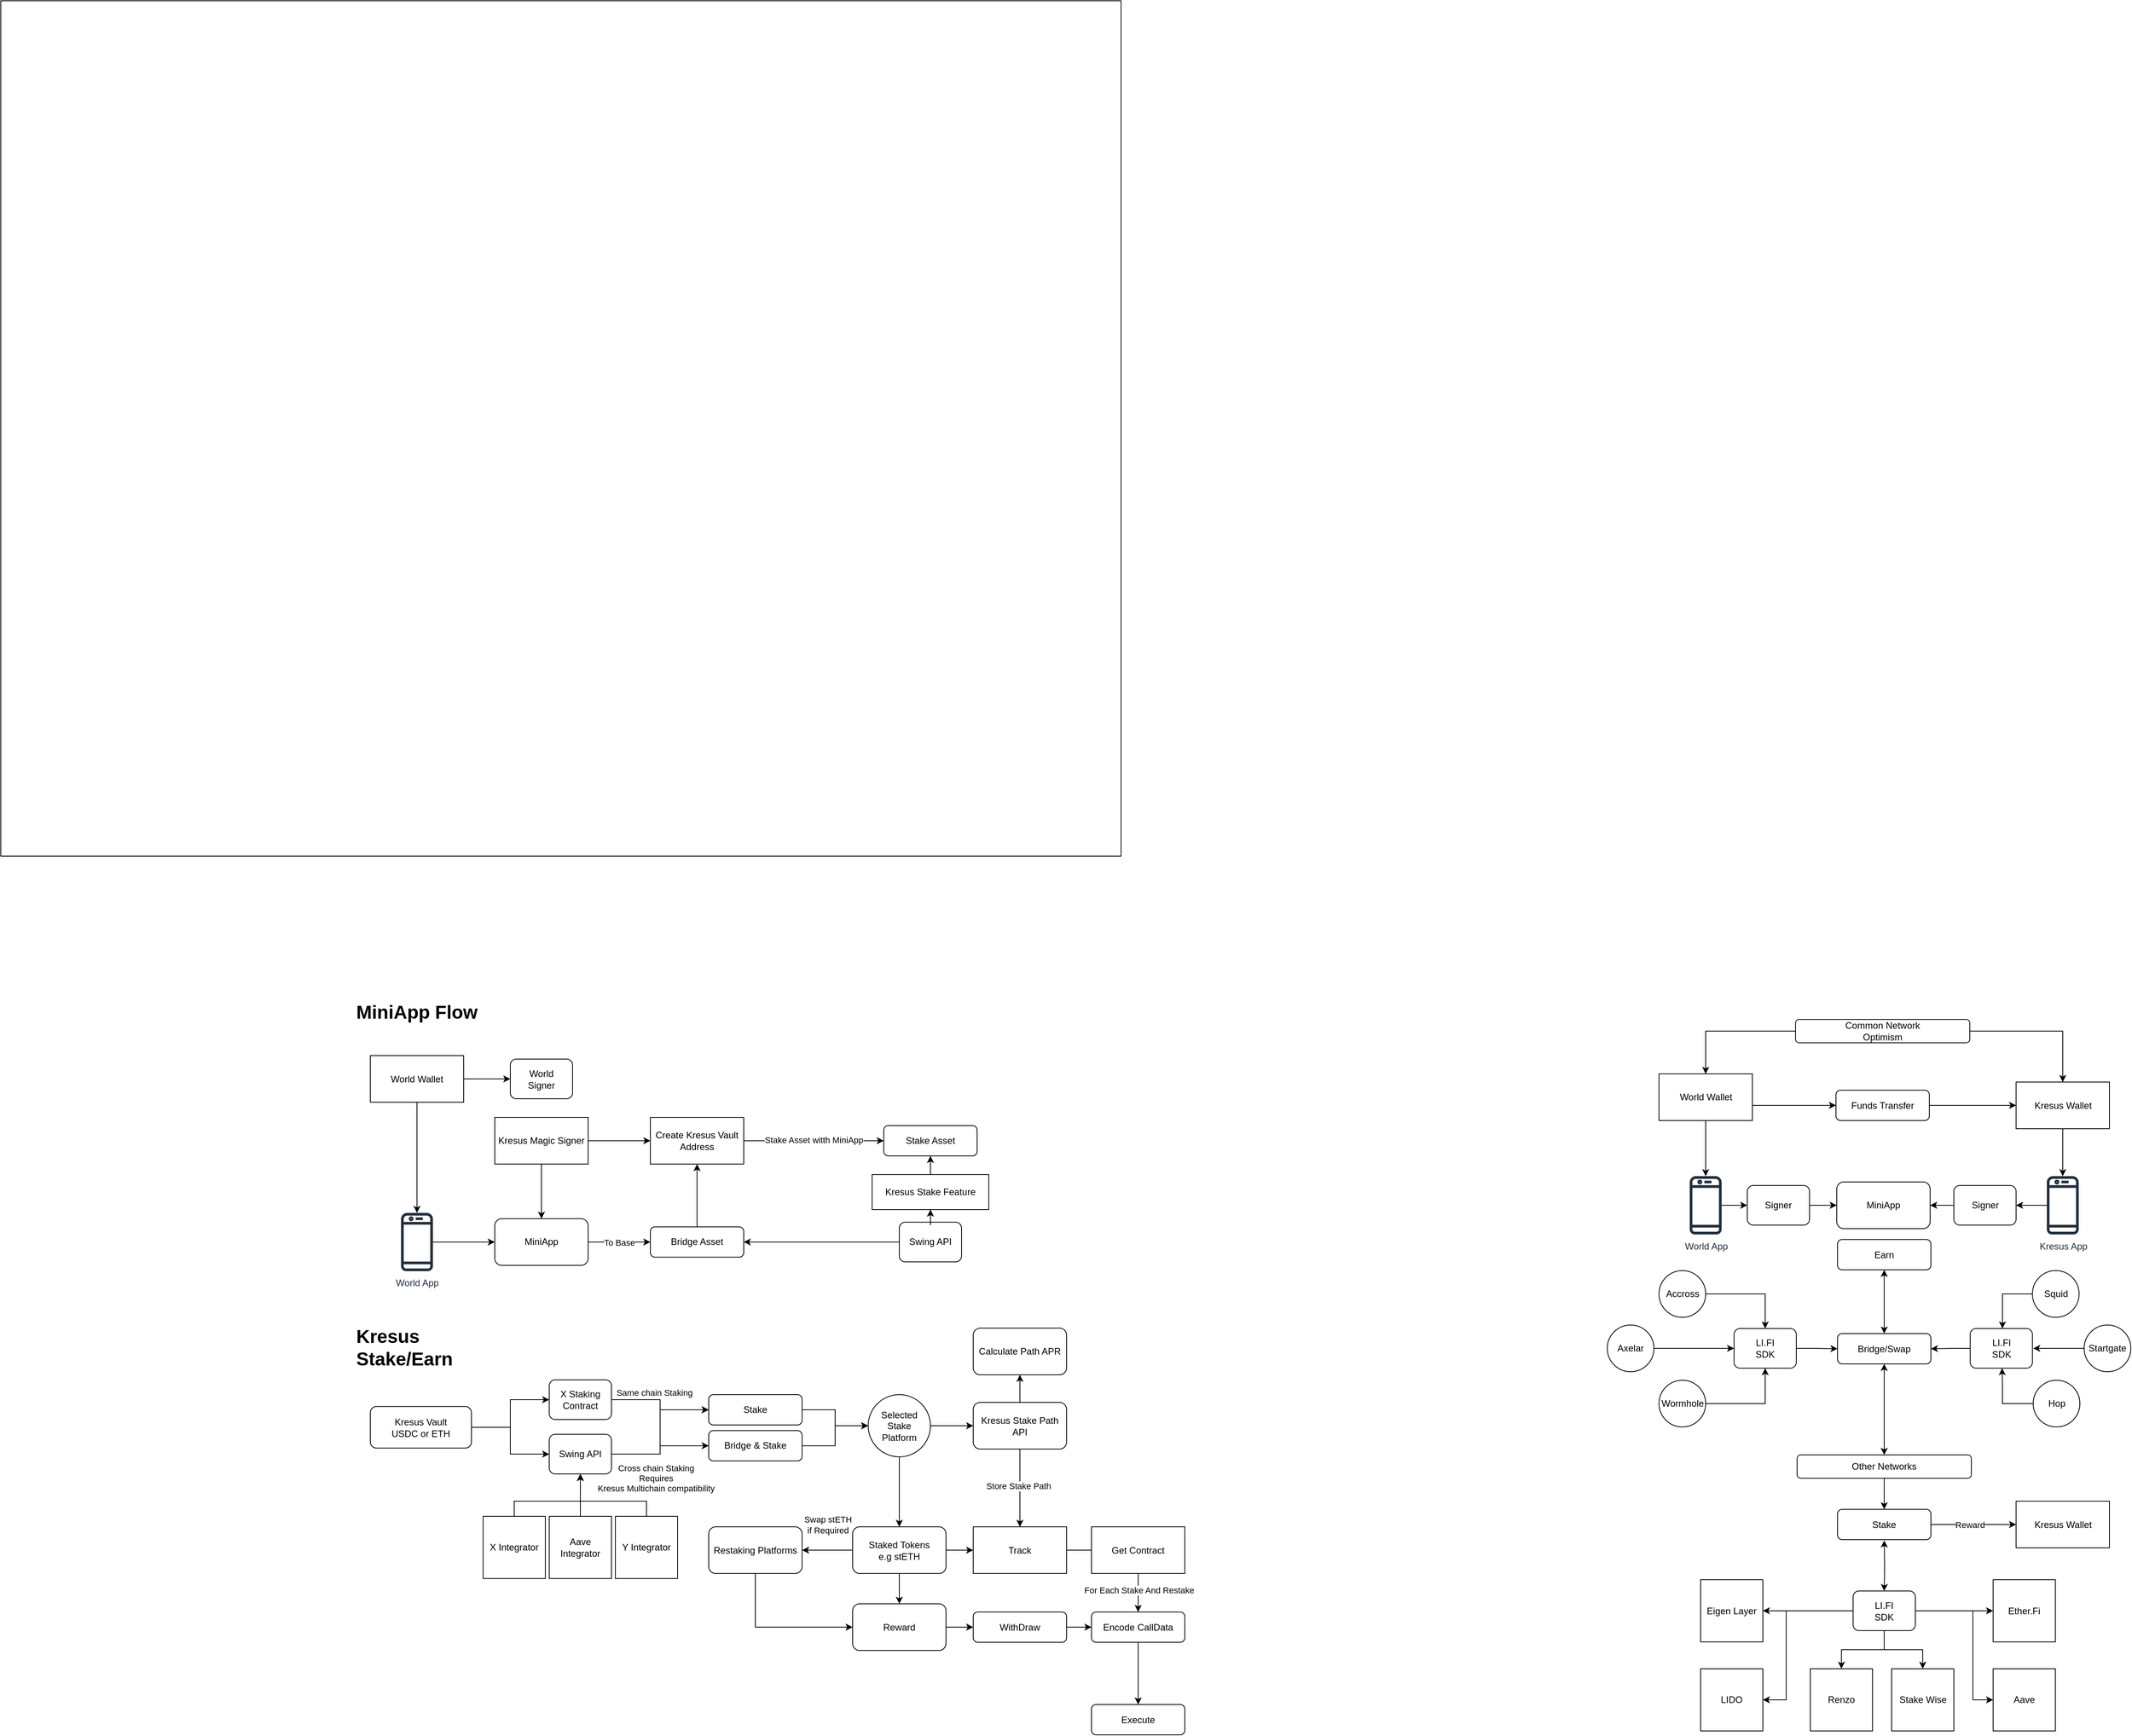 <mxfile version="24.7.13">
  <diagram name="Page-1" id="8HVVYqKfXhcnhw4byhm_">
    <mxGraphModel dx="3798" dy="2832" grid="1" gridSize="10" guides="1" tooltips="1" connect="1" arrows="1" fold="1" page="1" pageScale="1" pageWidth="850" pageHeight="1100" math="0" shadow="0">
      <root>
        <mxCell id="0" />
        <mxCell id="1" parent="0" />
        <mxCell id="dPlBs3OxKMqILGhpUdvq-78" value="" style="rounded=0;whiteSpace=wrap;html=1;" parent="1" vertex="1">
          <mxGeometry x="-1995" y="-1210" width="1440" height="1100" as="geometry" />
        </mxCell>
        <mxCell id="dPlBs3OxKMqILGhpUdvq-26" value="" style="edgeStyle=orthogonalEdgeStyle;rounded=0;orthogonalLoop=1;jettySize=auto;html=1;" parent="1" source="dPlBs3OxKMqILGhpUdvq-1" target="dPlBs3OxKMqILGhpUdvq-20" edge="1">
          <mxGeometry relative="1" as="geometry" />
        </mxCell>
        <mxCell id="dPlBs3OxKMqILGhpUdvq-1" value="World App" style="sketch=0;outlineConnect=0;fontColor=#232F3E;gradientColor=none;fillColor=#232F3D;strokeColor=none;dashed=0;verticalLabelPosition=bottom;verticalAlign=top;align=center;html=1;fontSize=12;fontStyle=0;aspect=fixed;pointerEvents=1;shape=mxgraph.aws4.mobile_client;" parent="1" vertex="1">
          <mxGeometry x="176" y="300" width="41" height="78" as="geometry" />
        </mxCell>
        <mxCell id="dPlBs3OxKMqILGhpUdvq-2" value="MiniApp" style="rounded=1;whiteSpace=wrap;html=1;" parent="1" vertex="1">
          <mxGeometry x="365" y="309" width="120" height="60" as="geometry" />
        </mxCell>
        <mxCell id="dPlBs3OxKMqILGhpUdvq-24" value="" style="edgeStyle=orthogonalEdgeStyle;rounded=0;orthogonalLoop=1;jettySize=auto;html=1;" parent="1" source="dPlBs3OxKMqILGhpUdvq-3" target="dPlBs3OxKMqILGhpUdvq-21" edge="1">
          <mxGeometry relative="1" as="geometry" />
        </mxCell>
        <mxCell id="dPlBs3OxKMqILGhpUdvq-3" value="Kresus App" style="sketch=0;outlineConnect=0;fontColor=#232F3E;gradientColor=none;fillColor=#232F3D;strokeColor=none;dashed=0;verticalLabelPosition=bottom;verticalAlign=top;align=center;html=1;fontSize=12;fontStyle=0;aspect=fixed;pointerEvents=1;shape=mxgraph.aws4.mobile_client;" parent="1" vertex="1">
          <mxGeometry x="635" y="300" width="41" height="78" as="geometry" />
        </mxCell>
        <mxCell id="dPlBs3OxKMqILGhpUdvq-11" style="edgeStyle=orthogonalEdgeStyle;rounded=0;orthogonalLoop=1;jettySize=auto;html=1;entryX=0;entryY=0.5;entryDx=0;entryDy=0;" parent="1" source="dPlBs3OxKMqILGhpUdvq-4" target="dPlBs3OxKMqILGhpUdvq-10" edge="1">
          <mxGeometry relative="1" as="geometry">
            <Array as="points">
              <mxPoint x="245" y="211" />
            </Array>
          </mxGeometry>
        </mxCell>
        <mxCell id="dPlBs3OxKMqILGhpUdvq-16" value="" style="edgeStyle=orthogonalEdgeStyle;rounded=0;orthogonalLoop=1;jettySize=auto;html=1;" parent="1" source="dPlBs3OxKMqILGhpUdvq-4" target="dPlBs3OxKMqILGhpUdvq-1" edge="1">
          <mxGeometry relative="1" as="geometry" />
        </mxCell>
        <mxCell id="dPlBs3OxKMqILGhpUdvq-4" value="World Wallet" style="rounded=0;whiteSpace=wrap;html=1;" parent="1" vertex="1">
          <mxGeometry x="136.5" y="170" width="120" height="60" as="geometry" />
        </mxCell>
        <mxCell id="dPlBs3OxKMqILGhpUdvq-12" style="edgeStyle=orthogonalEdgeStyle;rounded=0;orthogonalLoop=1;jettySize=auto;html=1;entryX=1;entryY=0.5;entryDx=0;entryDy=0;startArrow=classic;startFill=1;endArrow=none;endFill=0;" parent="1" source="dPlBs3OxKMqILGhpUdvq-5" target="dPlBs3OxKMqILGhpUdvq-10" edge="1">
          <mxGeometry relative="1" as="geometry">
            <Array as="points">
              <mxPoint x="605" y="211" />
            </Array>
          </mxGeometry>
        </mxCell>
        <mxCell id="dPlBs3OxKMqILGhpUdvq-17" value="" style="edgeStyle=orthogonalEdgeStyle;rounded=0;orthogonalLoop=1;jettySize=auto;html=1;" parent="1" source="dPlBs3OxKMqILGhpUdvq-5" target="dPlBs3OxKMqILGhpUdvq-3" edge="1">
          <mxGeometry relative="1" as="geometry" />
        </mxCell>
        <mxCell id="dPlBs3OxKMqILGhpUdvq-5" value="Kresus Wallet" style="rounded=0;whiteSpace=wrap;html=1;" parent="1" vertex="1">
          <mxGeometry x="595.5" y="180.5" width="120" height="60" as="geometry" />
        </mxCell>
        <mxCell id="dPlBs3OxKMqILGhpUdvq-22" style="edgeStyle=orthogonalEdgeStyle;rounded=0;orthogonalLoop=1;jettySize=auto;html=1;" parent="1" source="dPlBs3OxKMqILGhpUdvq-6" target="dPlBs3OxKMqILGhpUdvq-4" edge="1">
          <mxGeometry relative="1" as="geometry" />
        </mxCell>
        <mxCell id="dPlBs3OxKMqILGhpUdvq-23" style="edgeStyle=orthogonalEdgeStyle;rounded=0;orthogonalLoop=1;jettySize=auto;html=1;" parent="1" source="dPlBs3OxKMqILGhpUdvq-6" target="dPlBs3OxKMqILGhpUdvq-5" edge="1">
          <mxGeometry relative="1" as="geometry" />
        </mxCell>
        <mxCell id="dPlBs3OxKMqILGhpUdvq-6" value="Common Network&lt;br&gt;Optimism" style="rounded=1;whiteSpace=wrap;html=1;" parent="1" vertex="1">
          <mxGeometry x="312" y="100" width="224" height="30" as="geometry" />
        </mxCell>
        <mxCell id="dPlBs3OxKMqILGhpUdvq-10" value="Funds Transfer" style="rounded=1;whiteSpace=wrap;html=1;" parent="1" vertex="1">
          <mxGeometry x="364" y="191" width="120" height="39" as="geometry" />
        </mxCell>
        <mxCell id="dPlBs3OxKMqILGhpUdvq-15" value="" style="edgeStyle=orthogonalEdgeStyle;rounded=0;orthogonalLoop=1;jettySize=auto;html=1;startArrow=classic;startFill=1;" parent="1" source="dPlBs3OxKMqILGhpUdvq-13" target="dPlBs3OxKMqILGhpUdvq-14" edge="1">
          <mxGeometry relative="1" as="geometry" />
        </mxCell>
        <mxCell id="dPlBs3OxKMqILGhpUdvq-13" value="Earn" style="rounded=1;whiteSpace=wrap;html=1;" parent="1" vertex="1">
          <mxGeometry x="366" y="383" width="120" height="39" as="geometry" />
        </mxCell>
        <mxCell id="dPlBs3OxKMqILGhpUdvq-34" value="" style="edgeStyle=orthogonalEdgeStyle;rounded=0;orthogonalLoop=1;jettySize=auto;html=1;startArrow=classic;startFill=1;" parent="1" source="dPlBs3OxKMqILGhpUdvq-14" target="dPlBs3OxKMqILGhpUdvq-32" edge="1">
          <mxGeometry relative="1" as="geometry" />
        </mxCell>
        <mxCell id="dPlBs3OxKMqILGhpUdvq-14" value="Bridge/Swap" style="rounded=1;whiteSpace=wrap;html=1;" parent="1" vertex="1">
          <mxGeometry x="366" y="504" width="120" height="39" as="geometry" />
        </mxCell>
        <mxCell id="dPlBs3OxKMqILGhpUdvq-27" value="" style="edgeStyle=orthogonalEdgeStyle;rounded=0;orthogonalLoop=1;jettySize=auto;html=1;" parent="1" source="dPlBs3OxKMqILGhpUdvq-20" target="dPlBs3OxKMqILGhpUdvq-2" edge="1">
          <mxGeometry relative="1" as="geometry" />
        </mxCell>
        <mxCell id="dPlBs3OxKMqILGhpUdvq-20" value="Signer" style="rounded=1;whiteSpace=wrap;html=1;" parent="1" vertex="1">
          <mxGeometry x="250" y="313.5" width="80" height="51" as="geometry" />
        </mxCell>
        <mxCell id="dPlBs3OxKMqILGhpUdvq-25" value="" style="edgeStyle=orthogonalEdgeStyle;rounded=0;orthogonalLoop=1;jettySize=auto;html=1;" parent="1" source="dPlBs3OxKMqILGhpUdvq-21" target="dPlBs3OxKMqILGhpUdvq-2" edge="1">
          <mxGeometry relative="1" as="geometry" />
        </mxCell>
        <mxCell id="dPlBs3OxKMqILGhpUdvq-21" value="Signer" style="rounded=1;whiteSpace=wrap;html=1;" parent="1" vertex="1">
          <mxGeometry x="515.5" y="313.5" width="80" height="51" as="geometry" />
        </mxCell>
        <mxCell id="dPlBs3OxKMqILGhpUdvq-60" value="" style="edgeStyle=orthogonalEdgeStyle;rounded=0;orthogonalLoop=1;jettySize=auto;html=1;" parent="1" source="dPlBs3OxKMqILGhpUdvq-32" target="dPlBs3OxKMqILGhpUdvq-59" edge="1">
          <mxGeometry relative="1" as="geometry" />
        </mxCell>
        <mxCell id="dPlBs3OxKMqILGhpUdvq-32" value="Other Networks" style="rounded=1;whiteSpace=wrap;html=1;" parent="1" vertex="1">
          <mxGeometry x="314" y="660" width="224" height="30" as="geometry" />
        </mxCell>
        <mxCell id="dPlBs3OxKMqILGhpUdvq-53" style="edgeStyle=orthogonalEdgeStyle;rounded=0;orthogonalLoop=1;jettySize=auto;html=1;" parent="1" source="dPlBs3OxKMqILGhpUdvq-39" target="dPlBs3OxKMqILGhpUdvq-51" edge="1">
          <mxGeometry relative="1" as="geometry" />
        </mxCell>
        <mxCell id="dPlBs3OxKMqILGhpUdvq-39" value="Accross" style="ellipse;whiteSpace=wrap;html=1;aspect=fixed;" parent="1" vertex="1">
          <mxGeometry x="136.5" y="423" width="60" height="60" as="geometry" />
        </mxCell>
        <mxCell id="dPlBs3OxKMqILGhpUdvq-54" style="edgeStyle=orthogonalEdgeStyle;rounded=0;orthogonalLoop=1;jettySize=auto;html=1;" parent="1" source="dPlBs3OxKMqILGhpUdvq-41" target="dPlBs3OxKMqILGhpUdvq-51" edge="1">
          <mxGeometry relative="1" as="geometry" />
        </mxCell>
        <mxCell id="dPlBs3OxKMqILGhpUdvq-41" value="Axelar" style="ellipse;whiteSpace=wrap;html=1;aspect=fixed;" parent="1" vertex="1">
          <mxGeometry x="70" y="493" width="60" height="60" as="geometry" />
        </mxCell>
        <mxCell id="dPlBs3OxKMqILGhpUdvq-55" style="edgeStyle=orthogonalEdgeStyle;rounded=0;orthogonalLoop=1;jettySize=auto;html=1;" parent="1" source="dPlBs3OxKMqILGhpUdvq-42" target="dPlBs3OxKMqILGhpUdvq-51" edge="1">
          <mxGeometry relative="1" as="geometry" />
        </mxCell>
        <mxCell id="dPlBs3OxKMqILGhpUdvq-42" value="Wormhole" style="ellipse;whiteSpace=wrap;html=1;aspect=fixed;" parent="1" vertex="1">
          <mxGeometry x="136.5" y="564" width="60" height="60" as="geometry" />
        </mxCell>
        <mxCell id="dPlBs3OxKMqILGhpUdvq-47" style="edgeStyle=orthogonalEdgeStyle;rounded=0;orthogonalLoop=1;jettySize=auto;html=1;" parent="1" edge="1">
          <mxGeometry relative="1" as="geometry">
            <mxPoint x="617.5" y="453" as="sourcePoint" />
            <mxPoint x="578.026" y="497.5" as="targetPoint" />
            <Array as="points">
              <mxPoint x="578" y="453" />
            </Array>
          </mxGeometry>
        </mxCell>
        <mxCell id="dPlBs3OxKMqILGhpUdvq-43" value="Squid" style="ellipse;whiteSpace=wrap;html=1;aspect=fixed;" parent="1" vertex="1">
          <mxGeometry x="616.5" y="423" width="60" height="60" as="geometry" />
        </mxCell>
        <mxCell id="dPlBs3OxKMqILGhpUdvq-48" value="" style="edgeStyle=orthogonalEdgeStyle;rounded=0;orthogonalLoop=1;jettySize=auto;html=1;" parent="1" source="dPlBs3OxKMqILGhpUdvq-44" edge="1">
          <mxGeometry relative="1" as="geometry">
            <mxPoint x="617.5" y="523" as="targetPoint" />
          </mxGeometry>
        </mxCell>
        <mxCell id="dPlBs3OxKMqILGhpUdvq-44" value="Startgate" style="ellipse;whiteSpace=wrap;html=1;aspect=fixed;" parent="1" vertex="1">
          <mxGeometry x="683" y="493" width="60" height="60" as="geometry" />
        </mxCell>
        <mxCell id="dPlBs3OxKMqILGhpUdvq-49" style="edgeStyle=orthogonalEdgeStyle;rounded=0;orthogonalLoop=1;jettySize=auto;html=1;entryX=0.5;entryY=1;entryDx=0;entryDy=0;" parent="1" source="dPlBs3OxKMqILGhpUdvq-45" edge="1">
          <mxGeometry relative="1" as="geometry">
            <mxPoint x="577.5" y="548.5" as="targetPoint" />
            <Array as="points">
              <mxPoint x="578" y="594" />
              <mxPoint x="578" y="568" />
              <mxPoint x="578" y="568" />
            </Array>
          </mxGeometry>
        </mxCell>
        <mxCell id="dPlBs3OxKMqILGhpUdvq-45" value="Hop" style="ellipse;whiteSpace=wrap;html=1;aspect=fixed;" parent="1" vertex="1">
          <mxGeometry x="617.5" y="564" width="60" height="60" as="geometry" />
        </mxCell>
        <mxCell id="dPlBs3OxKMqILGhpUdvq-50" value="" style="edgeStyle=orthogonalEdgeStyle;rounded=0;orthogonalLoop=1;jettySize=auto;html=1;" parent="1" source="dPlBs3OxKMqILGhpUdvq-46" target="dPlBs3OxKMqILGhpUdvq-14" edge="1">
          <mxGeometry relative="1" as="geometry" />
        </mxCell>
        <mxCell id="dPlBs3OxKMqILGhpUdvq-46" value="LI.FI&lt;br&gt;SDK" style="rounded=1;whiteSpace=wrap;html=1;" parent="1" vertex="1">
          <mxGeometry x="536.5" y="497.5" width="80" height="51" as="geometry" />
        </mxCell>
        <mxCell id="dPlBs3OxKMqILGhpUdvq-52" value="" style="edgeStyle=orthogonalEdgeStyle;rounded=0;orthogonalLoop=1;jettySize=auto;html=1;" parent="1" source="dPlBs3OxKMqILGhpUdvq-51" target="dPlBs3OxKMqILGhpUdvq-14" edge="1">
          <mxGeometry relative="1" as="geometry" />
        </mxCell>
        <mxCell id="dPlBs3OxKMqILGhpUdvq-51" value="LI.FI&lt;br&gt;SDK" style="rounded=1;whiteSpace=wrap;html=1;" parent="1" vertex="1">
          <mxGeometry x="233" y="497.5" width="80" height="51" as="geometry" />
        </mxCell>
        <mxCell id="dPlBs3OxKMqILGhpUdvq-68" style="edgeStyle=orthogonalEdgeStyle;rounded=0;orthogonalLoop=1;jettySize=auto;html=1;entryX=1;entryY=0.5;entryDx=0;entryDy=0;" parent="1" source="dPlBs3OxKMqILGhpUdvq-56" target="dPlBs3OxKMqILGhpUdvq-58" edge="1">
          <mxGeometry relative="1" as="geometry" />
        </mxCell>
        <mxCell id="dPlBs3OxKMqILGhpUdvq-69" style="edgeStyle=orthogonalEdgeStyle;rounded=0;orthogonalLoop=1;jettySize=auto;html=1;entryX=1;entryY=0.5;entryDx=0;entryDy=0;" parent="1" source="dPlBs3OxKMqILGhpUdvq-56" target="dPlBs3OxKMqILGhpUdvq-61" edge="1">
          <mxGeometry relative="1" as="geometry">
            <Array as="points">
              <mxPoint x="300" y="860" />
              <mxPoint x="300" y="975" />
            </Array>
          </mxGeometry>
        </mxCell>
        <mxCell id="dPlBs3OxKMqILGhpUdvq-70" style="edgeStyle=orthogonalEdgeStyle;rounded=0;orthogonalLoop=1;jettySize=auto;html=1;" parent="1" source="dPlBs3OxKMqILGhpUdvq-56" target="dPlBs3OxKMqILGhpUdvq-62" edge="1">
          <mxGeometry relative="1" as="geometry" />
        </mxCell>
        <mxCell id="dPlBs3OxKMqILGhpUdvq-71" style="edgeStyle=orthogonalEdgeStyle;rounded=0;orthogonalLoop=1;jettySize=auto;html=1;" parent="1" source="dPlBs3OxKMqILGhpUdvq-56" target="dPlBs3OxKMqILGhpUdvq-63" edge="1">
          <mxGeometry relative="1" as="geometry" />
        </mxCell>
        <mxCell id="dPlBs3OxKMqILGhpUdvq-72" style="edgeStyle=orthogonalEdgeStyle;rounded=0;orthogonalLoop=1;jettySize=auto;html=1;entryX=0;entryY=0.5;entryDx=0;entryDy=0;" parent="1" source="dPlBs3OxKMqILGhpUdvq-56" target="dPlBs3OxKMqILGhpUdvq-64" edge="1">
          <mxGeometry relative="1" as="geometry">
            <Array as="points">
              <mxPoint x="540" y="860" />
              <mxPoint x="540" y="975" />
            </Array>
          </mxGeometry>
        </mxCell>
        <mxCell id="dPlBs3OxKMqILGhpUdvq-73" style="edgeStyle=orthogonalEdgeStyle;rounded=0;orthogonalLoop=1;jettySize=auto;html=1;entryX=0;entryY=0.5;entryDx=0;entryDy=0;" parent="1" source="dPlBs3OxKMqILGhpUdvq-56" target="dPlBs3OxKMqILGhpUdvq-65" edge="1">
          <mxGeometry relative="1" as="geometry" />
        </mxCell>
        <mxCell id="dPlBs3OxKMqILGhpUdvq-56" value="LI.FI&lt;br&gt;SDK" style="rounded=1;whiteSpace=wrap;html=1;" parent="1" vertex="1">
          <mxGeometry x="386" y="835" width="80" height="51" as="geometry" />
        </mxCell>
        <mxCell id="dPlBs3OxKMqILGhpUdvq-58" value="Eigen Layer" style="whiteSpace=wrap;html=1;aspect=fixed;" parent="1" vertex="1">
          <mxGeometry x="190" y="820.5" width="80" height="80" as="geometry" />
        </mxCell>
        <mxCell id="dPlBs3OxKMqILGhpUdvq-67" value="" style="edgeStyle=orthogonalEdgeStyle;rounded=0;orthogonalLoop=1;jettySize=auto;html=1;startArrow=classic;startFill=1;" parent="1" target="dPlBs3OxKMqILGhpUdvq-56" edge="1">
          <mxGeometry relative="1" as="geometry">
            <mxPoint x="426" y="770" as="sourcePoint" />
          </mxGeometry>
        </mxCell>
        <mxCell id="dPlBs3OxKMqILGhpUdvq-75" value="" style="edgeStyle=orthogonalEdgeStyle;rounded=0;orthogonalLoop=1;jettySize=auto;html=1;" parent="1" source="dPlBs3OxKMqILGhpUdvq-59" target="dPlBs3OxKMqILGhpUdvq-74" edge="1">
          <mxGeometry relative="1" as="geometry" />
        </mxCell>
        <mxCell id="dPlBs3OxKMqILGhpUdvq-76" value="Reward" style="edgeLabel;html=1;align=center;verticalAlign=middle;resizable=0;points=[];" parent="dPlBs3OxKMqILGhpUdvq-75" vertex="1" connectable="0">
          <mxGeometry x="-0.32" y="-1" relative="1" as="geometry">
            <mxPoint x="13" y="-1" as="offset" />
          </mxGeometry>
        </mxCell>
        <mxCell id="dPlBs3OxKMqILGhpUdvq-59" value="Stake" style="rounded=1;whiteSpace=wrap;html=1;" parent="1" vertex="1">
          <mxGeometry x="366" y="730" width="120" height="39" as="geometry" />
        </mxCell>
        <mxCell id="dPlBs3OxKMqILGhpUdvq-61" value="LIDO" style="whiteSpace=wrap;html=1;aspect=fixed;" parent="1" vertex="1">
          <mxGeometry x="190" y="935" width="80" height="80" as="geometry" />
        </mxCell>
        <mxCell id="dPlBs3OxKMqILGhpUdvq-62" value="Renzo" style="whiteSpace=wrap;html=1;aspect=fixed;" parent="1" vertex="1">
          <mxGeometry x="331" y="935" width="80" height="80" as="geometry" />
        </mxCell>
        <mxCell id="dPlBs3OxKMqILGhpUdvq-63" value="Stake Wise" style="whiteSpace=wrap;html=1;aspect=fixed;" parent="1" vertex="1">
          <mxGeometry x="435.5" y="935" width="80" height="80" as="geometry" />
        </mxCell>
        <mxCell id="dPlBs3OxKMqILGhpUdvq-64" value="Aave" style="whiteSpace=wrap;html=1;aspect=fixed;" parent="1" vertex="1">
          <mxGeometry x="566" y="935" width="80" height="80" as="geometry" />
        </mxCell>
        <mxCell id="dPlBs3OxKMqILGhpUdvq-65" value="Ether.Fi" style="whiteSpace=wrap;html=1;aspect=fixed;" parent="1" vertex="1">
          <mxGeometry x="566" y="820.5" width="80" height="80" as="geometry" />
        </mxCell>
        <mxCell id="dPlBs3OxKMqILGhpUdvq-74" value="Kresus Wallet" style="rounded=0;whiteSpace=wrap;html=1;" parent="1" vertex="1">
          <mxGeometry x="595.5" y="719.5" width="120" height="60" as="geometry" />
        </mxCell>
        <mxCell id="dPlBs3OxKMqILGhpUdvq-79" value="&lt;h1 style=&quot;margin-top: 0px;&quot;&gt;Kresus Stake/Earn&lt;/h1&gt;" style="text;html=1;whiteSpace=wrap;overflow=hidden;rounded=0;" parent="1" vertex="1">
          <mxGeometry x="-1540" y="487" width="130" height="70" as="geometry" />
        </mxCell>
        <mxCell id="gFVc1AAmk8zruogiBaDs-9" value="" style="edgeStyle=orthogonalEdgeStyle;rounded=0;orthogonalLoop=1;jettySize=auto;html=1;" edge="1" parent="1" source="gFVc1AAmk8zruogiBaDs-2" target="gFVc1AAmk8zruogiBaDs-8">
          <mxGeometry relative="1" as="geometry" />
        </mxCell>
        <mxCell id="gFVc1AAmk8zruogiBaDs-2" value="World App" style="sketch=0;outlineConnect=0;fontColor=#232F3E;gradientColor=none;fillColor=#232F3D;strokeColor=none;dashed=0;verticalLabelPosition=bottom;verticalAlign=top;align=center;html=1;fontSize=12;fontStyle=0;aspect=fixed;pointerEvents=1;shape=mxgraph.aws4.mobile_client;" vertex="1" parent="1">
          <mxGeometry x="-1480.5" y="347.25" width="41" height="78" as="geometry" />
        </mxCell>
        <mxCell id="gFVc1AAmk8zruogiBaDs-5" value="" style="edgeStyle=orthogonalEdgeStyle;rounded=0;orthogonalLoop=1;jettySize=auto;html=1;" edge="1" parent="1" source="gFVc1AAmk8zruogiBaDs-3" target="gFVc1AAmk8zruogiBaDs-2">
          <mxGeometry relative="1" as="geometry" />
        </mxCell>
        <mxCell id="gFVc1AAmk8zruogiBaDs-6" value="" style="edgeStyle=orthogonalEdgeStyle;rounded=0;orthogonalLoop=1;jettySize=auto;html=1;" edge="1" parent="1" source="gFVc1AAmk8zruogiBaDs-3" target="gFVc1AAmk8zruogiBaDs-4">
          <mxGeometry relative="1" as="geometry" />
        </mxCell>
        <mxCell id="gFVc1AAmk8zruogiBaDs-3" value="World Wallet" style="rounded=0;whiteSpace=wrap;html=1;" vertex="1" parent="1">
          <mxGeometry x="-1520" y="146.5" width="120" height="60" as="geometry" />
        </mxCell>
        <mxCell id="gFVc1AAmk8zruogiBaDs-4" value="World&lt;br&gt;Signer" style="rounded=1;whiteSpace=wrap;html=1;" vertex="1" parent="1">
          <mxGeometry x="-1340" y="151" width="80" height="51" as="geometry" />
        </mxCell>
        <mxCell id="gFVc1AAmk8zruogiBaDs-10" value="" style="edgeStyle=orthogonalEdgeStyle;rounded=0;orthogonalLoop=1;jettySize=auto;html=1;" edge="1" parent="1" source="gFVc1AAmk8zruogiBaDs-7" target="gFVc1AAmk8zruogiBaDs-8">
          <mxGeometry relative="1" as="geometry" />
        </mxCell>
        <mxCell id="gFVc1AAmk8zruogiBaDs-12" value="" style="edgeStyle=orthogonalEdgeStyle;rounded=0;orthogonalLoop=1;jettySize=auto;html=1;" edge="1" parent="1" source="gFVc1AAmk8zruogiBaDs-7" target="gFVc1AAmk8zruogiBaDs-11">
          <mxGeometry relative="1" as="geometry" />
        </mxCell>
        <mxCell id="gFVc1AAmk8zruogiBaDs-7" value="Kresus Magic Signer" style="rounded=0;whiteSpace=wrap;html=1;" vertex="1" parent="1">
          <mxGeometry x="-1360" y="226" width="120" height="60" as="geometry" />
        </mxCell>
        <mxCell id="gFVc1AAmk8zruogiBaDs-16" value="" style="edgeStyle=orthogonalEdgeStyle;rounded=0;orthogonalLoop=1;jettySize=auto;html=1;" edge="1" parent="1" source="gFVc1AAmk8zruogiBaDs-8" target="gFVc1AAmk8zruogiBaDs-13">
          <mxGeometry relative="1" as="geometry" />
        </mxCell>
        <mxCell id="gFVc1AAmk8zruogiBaDs-29" value="To Base" style="edgeLabel;html=1;align=center;verticalAlign=middle;resizable=0;points=[];" vertex="1" connectable="0" parent="gFVc1AAmk8zruogiBaDs-16">
          <mxGeometry x="-0.246" y="-3" relative="1" as="geometry">
            <mxPoint x="10" y="-3" as="offset" />
          </mxGeometry>
        </mxCell>
        <mxCell id="gFVc1AAmk8zruogiBaDs-8" value="MiniApp" style="rounded=1;whiteSpace=wrap;html=1;" vertex="1" parent="1">
          <mxGeometry x="-1360" y="356.25" width="120" height="60" as="geometry" />
        </mxCell>
        <mxCell id="gFVc1AAmk8zruogiBaDs-19" value="" style="edgeStyle=orthogonalEdgeStyle;rounded=0;orthogonalLoop=1;jettySize=auto;html=1;" edge="1" parent="1" source="gFVc1AAmk8zruogiBaDs-11" target="gFVc1AAmk8zruogiBaDs-18">
          <mxGeometry relative="1" as="geometry" />
        </mxCell>
        <mxCell id="gFVc1AAmk8zruogiBaDs-20" value="Stake Asset witth MiniApp" style="edgeLabel;html=1;align=center;verticalAlign=middle;resizable=0;points=[];" vertex="1" connectable="0" parent="gFVc1AAmk8zruogiBaDs-19">
          <mxGeometry x="-0.231" y="2" relative="1" as="geometry">
            <mxPoint x="21" y="1" as="offset" />
          </mxGeometry>
        </mxCell>
        <mxCell id="gFVc1AAmk8zruogiBaDs-11" value="Create Kresus Vault Address" style="rounded=0;whiteSpace=wrap;html=1;" vertex="1" parent="1">
          <mxGeometry x="-1160" y="226" width="120" height="60" as="geometry" />
        </mxCell>
        <mxCell id="gFVc1AAmk8zruogiBaDs-17" value="" style="edgeStyle=orthogonalEdgeStyle;rounded=0;orthogonalLoop=1;jettySize=auto;html=1;" edge="1" parent="1" source="gFVc1AAmk8zruogiBaDs-13" target="gFVc1AAmk8zruogiBaDs-11">
          <mxGeometry relative="1" as="geometry" />
        </mxCell>
        <mxCell id="gFVc1AAmk8zruogiBaDs-13" value="Bridge Asset" style="rounded=1;whiteSpace=wrap;html=1;" vertex="1" parent="1">
          <mxGeometry x="-1160" y="366.75" width="120" height="39" as="geometry" />
        </mxCell>
        <mxCell id="gFVc1AAmk8zruogiBaDs-18" value="Stake Asset" style="rounded=1;whiteSpace=wrap;html=1;" vertex="1" parent="1">
          <mxGeometry x="-860" y="236.5" width="120" height="39" as="geometry" />
        </mxCell>
        <mxCell id="gFVc1AAmk8zruogiBaDs-21" value="&lt;h1 style=&quot;margin-top: 0px;&quot;&gt;MiniApp Flow&lt;/h1&gt;&lt;p&gt;.&lt;/p&gt;" style="text;html=1;whiteSpace=wrap;overflow=hidden;rounded=0;" vertex="1" parent="1">
          <mxGeometry x="-1540" y="70" width="180" height="40" as="geometry" />
        </mxCell>
        <mxCell id="gFVc1AAmk8zruogiBaDs-26" style="edgeStyle=orthogonalEdgeStyle;rounded=0;orthogonalLoop=1;jettySize=auto;html=1;entryX=1;entryY=0.5;entryDx=0;entryDy=0;" edge="1" parent="1" source="gFVc1AAmk8zruogiBaDs-22" target="gFVc1AAmk8zruogiBaDs-13">
          <mxGeometry relative="1" as="geometry" />
        </mxCell>
        <mxCell id="gFVc1AAmk8zruogiBaDs-27" style="edgeStyle=orthogonalEdgeStyle;rounded=0;orthogonalLoop=1;jettySize=auto;html=1;entryX=0.5;entryY=1;entryDx=0;entryDy=0;" edge="1" parent="1" source="gFVc1AAmk8zruogiBaDs-51" target="gFVc1AAmk8zruogiBaDs-18">
          <mxGeometry relative="1" as="geometry" />
        </mxCell>
        <mxCell id="gFVc1AAmk8zruogiBaDs-22" value="Swing API" style="rounded=1;whiteSpace=wrap;html=1;" vertex="1" parent="1">
          <mxGeometry x="-840" y="360.75" width="80" height="51" as="geometry" />
        </mxCell>
        <mxCell id="gFVc1AAmk8zruogiBaDs-32" value="" style="edgeStyle=orthogonalEdgeStyle;rounded=0;orthogonalLoop=1;jettySize=auto;html=1;" edge="1" parent="1" source="gFVc1AAmk8zruogiBaDs-30" target="gFVc1AAmk8zruogiBaDs-31">
          <mxGeometry relative="1" as="geometry" />
        </mxCell>
        <mxCell id="gFVc1AAmk8zruogiBaDs-34" style="edgeStyle=orthogonalEdgeStyle;rounded=0;orthogonalLoop=1;jettySize=auto;html=1;entryX=0;entryY=0.5;entryDx=0;entryDy=0;" edge="1" parent="1" source="gFVc1AAmk8zruogiBaDs-30" target="gFVc1AAmk8zruogiBaDs-33">
          <mxGeometry relative="1" as="geometry" />
        </mxCell>
        <mxCell id="gFVc1AAmk8zruogiBaDs-30" value="Kresus Vault&lt;br&gt;USDC or ETH" style="rounded=1;whiteSpace=wrap;html=1;" vertex="1" parent="1">
          <mxGeometry x="-1520" y="597.75" width="130" height="53.5" as="geometry" />
        </mxCell>
        <mxCell id="gFVc1AAmk8zruogiBaDs-47" style="edgeStyle=orthogonalEdgeStyle;rounded=0;orthogonalLoop=1;jettySize=auto;html=1;" edge="1" parent="1" source="gFVc1AAmk8zruogiBaDs-31" target="gFVc1AAmk8zruogiBaDs-44">
          <mxGeometry relative="1" as="geometry" />
        </mxCell>
        <mxCell id="gFVc1AAmk8zruogiBaDs-48" style="edgeStyle=orthogonalEdgeStyle;rounded=0;orthogonalLoop=1;jettySize=auto;html=1;entryX=0;entryY=0.5;entryDx=0;entryDy=0;" edge="1" parent="1" source="gFVc1AAmk8zruogiBaDs-31" target="gFVc1AAmk8zruogiBaDs-41">
          <mxGeometry relative="1" as="geometry" />
        </mxCell>
        <mxCell id="gFVc1AAmk8zruogiBaDs-49" value="Cross chain Staking&lt;br&gt;Requires &lt;br&gt;Kresus Multichain compatibility" style="edgeLabel;html=1;align=center;verticalAlign=middle;resizable=0;points=[];" vertex="1" connectable="0" parent="gFVc1AAmk8zruogiBaDs-48">
          <mxGeometry x="-0.505" y="-1" relative="1" as="geometry">
            <mxPoint x="12" y="30" as="offset" />
          </mxGeometry>
        </mxCell>
        <mxCell id="gFVc1AAmk8zruogiBaDs-31" value="Swing API" style="rounded=1;whiteSpace=wrap;html=1;" vertex="1" parent="1">
          <mxGeometry x="-1290" y="633.5" width="80" height="51" as="geometry" />
        </mxCell>
        <mxCell id="gFVc1AAmk8zruogiBaDs-46" style="edgeStyle=orthogonalEdgeStyle;rounded=0;orthogonalLoop=1;jettySize=auto;html=1;" edge="1" parent="1" source="gFVc1AAmk8zruogiBaDs-33" target="gFVc1AAmk8zruogiBaDs-41">
          <mxGeometry relative="1" as="geometry" />
        </mxCell>
        <mxCell id="gFVc1AAmk8zruogiBaDs-33" value="X Staking&lt;br&gt;Contract" style="rounded=1;whiteSpace=wrap;html=1;" vertex="1" parent="1">
          <mxGeometry x="-1290" y="563.5" width="80" height="51" as="geometry" />
        </mxCell>
        <mxCell id="gFVc1AAmk8zruogiBaDs-36" value="" style="edgeStyle=orthogonalEdgeStyle;rounded=0;orthogonalLoop=1;jettySize=auto;html=1;" edge="1" parent="1" source="gFVc1AAmk8zruogiBaDs-35" target="gFVc1AAmk8zruogiBaDs-31">
          <mxGeometry relative="1" as="geometry" />
        </mxCell>
        <mxCell id="gFVc1AAmk8zruogiBaDs-35" value="Aave Integrator" style="whiteSpace=wrap;html=1;aspect=fixed;" vertex="1" parent="1">
          <mxGeometry x="-1290" y="739" width="80" height="80" as="geometry" />
        </mxCell>
        <mxCell id="gFVc1AAmk8zruogiBaDs-40" style="edgeStyle=orthogonalEdgeStyle;rounded=0;orthogonalLoop=1;jettySize=auto;html=1;entryX=0.5;entryY=1;entryDx=0;entryDy=0;" edge="1" parent="1" source="gFVc1AAmk8zruogiBaDs-37" target="gFVc1AAmk8zruogiBaDs-31">
          <mxGeometry relative="1" as="geometry">
            <Array as="points">
              <mxPoint x="-1335" y="719.5" />
              <mxPoint x="-1250" y="719.5" />
            </Array>
          </mxGeometry>
        </mxCell>
        <mxCell id="gFVc1AAmk8zruogiBaDs-37" value="X Integrator" style="whiteSpace=wrap;html=1;aspect=fixed;" vertex="1" parent="1">
          <mxGeometry x="-1375" y="739" width="80" height="80" as="geometry" />
        </mxCell>
        <mxCell id="gFVc1AAmk8zruogiBaDs-39" style="edgeStyle=orthogonalEdgeStyle;rounded=0;orthogonalLoop=1;jettySize=auto;html=1;entryX=0.5;entryY=1;entryDx=0;entryDy=0;" edge="1" parent="1" source="gFVc1AAmk8zruogiBaDs-38" target="gFVc1AAmk8zruogiBaDs-31">
          <mxGeometry relative="1" as="geometry">
            <Array as="points">
              <mxPoint x="-1165" y="719.5" />
              <mxPoint x="-1250" y="719.5" />
            </Array>
          </mxGeometry>
        </mxCell>
        <mxCell id="gFVc1AAmk8zruogiBaDs-38" value="Y Integrator" style="whiteSpace=wrap;html=1;aspect=fixed;" vertex="1" parent="1">
          <mxGeometry x="-1205" y="739" width="80" height="80" as="geometry" />
        </mxCell>
        <mxCell id="gFVc1AAmk8zruogiBaDs-54" value="" style="edgeStyle=orthogonalEdgeStyle;rounded=0;orthogonalLoop=1;jettySize=auto;html=1;" edge="1" parent="1" source="gFVc1AAmk8zruogiBaDs-41" target="gFVc1AAmk8zruogiBaDs-53">
          <mxGeometry relative="1" as="geometry" />
        </mxCell>
        <mxCell id="gFVc1AAmk8zruogiBaDs-41" value="Stake" style="rounded=1;whiteSpace=wrap;html=1;" vertex="1" parent="1">
          <mxGeometry x="-1085" y="582.5" width="120" height="39" as="geometry" />
        </mxCell>
        <mxCell id="gFVc1AAmk8zruogiBaDs-55" style="edgeStyle=orthogonalEdgeStyle;rounded=0;orthogonalLoop=1;jettySize=auto;html=1;entryX=0;entryY=0.5;entryDx=0;entryDy=0;" edge="1" parent="1" source="gFVc1AAmk8zruogiBaDs-44" target="gFVc1AAmk8zruogiBaDs-53">
          <mxGeometry relative="1" as="geometry" />
        </mxCell>
        <mxCell id="gFVc1AAmk8zruogiBaDs-44" value="Bridge &amp;amp; Stake" style="rounded=1;whiteSpace=wrap;html=1;" vertex="1" parent="1">
          <mxGeometry x="-1085" y="628.75" width="120" height="39" as="geometry" />
        </mxCell>
        <mxCell id="gFVc1AAmk8zruogiBaDs-50" value="Same chain Staking" style="edgeLabel;html=1;align=center;verticalAlign=middle;resizable=0;points=[];" vertex="1" connectable="0" parent="1">
          <mxGeometry x="-1155.002" y="579.505" as="geometry" />
        </mxCell>
        <mxCell id="gFVc1AAmk8zruogiBaDs-52" value="" style="edgeStyle=orthogonalEdgeStyle;rounded=0;orthogonalLoop=1;jettySize=auto;html=1;entryX=0.5;entryY=1;entryDx=0;entryDy=0;" edge="1" parent="1" source="gFVc1AAmk8zruogiBaDs-22" target="gFVc1AAmk8zruogiBaDs-51">
          <mxGeometry relative="1" as="geometry">
            <mxPoint x="-800" y="361" as="sourcePoint" />
            <mxPoint x="-800" y="276" as="targetPoint" />
          </mxGeometry>
        </mxCell>
        <mxCell id="gFVc1AAmk8zruogiBaDs-51" value="Kresus Stake Feature" style="rounded=0;whiteSpace=wrap;html=1;" vertex="1" parent="1">
          <mxGeometry x="-875" y="299.5" width="150" height="45" as="geometry" />
        </mxCell>
        <mxCell id="gFVc1AAmk8zruogiBaDs-57" value="" style="edgeStyle=orthogonalEdgeStyle;rounded=0;orthogonalLoop=1;jettySize=auto;html=1;" edge="1" parent="1" source="gFVc1AAmk8zruogiBaDs-53" target="gFVc1AAmk8zruogiBaDs-56">
          <mxGeometry relative="1" as="geometry" />
        </mxCell>
        <mxCell id="gFVc1AAmk8zruogiBaDs-66" value="" style="edgeStyle=orthogonalEdgeStyle;rounded=0;orthogonalLoop=1;jettySize=auto;html=1;" edge="1" parent="1" source="gFVc1AAmk8zruogiBaDs-53" target="gFVc1AAmk8zruogiBaDs-64">
          <mxGeometry relative="1" as="geometry" />
        </mxCell>
        <mxCell id="gFVc1AAmk8zruogiBaDs-53" value="Selected&lt;br&gt;Stake&lt;br&gt;Platform" style="ellipse;whiteSpace=wrap;html=1;rounded=1;" vertex="1" parent="1">
          <mxGeometry x="-880" y="582.5" width="80" height="80" as="geometry" />
        </mxCell>
        <mxCell id="gFVc1AAmk8zruogiBaDs-59" value="" style="edgeStyle=orthogonalEdgeStyle;rounded=0;orthogonalLoop=1;jettySize=auto;html=1;" edge="1" parent="1" source="gFVc1AAmk8zruogiBaDs-56" target="gFVc1AAmk8zruogiBaDs-58">
          <mxGeometry relative="1" as="geometry" />
        </mxCell>
        <mxCell id="gFVc1AAmk8zruogiBaDs-60" value="Swap stETH&lt;div&gt;if Required&lt;/div&gt;" style="edgeLabel;html=1;align=center;verticalAlign=middle;resizable=0;points=[];" vertex="1" connectable="0" parent="gFVc1AAmk8zruogiBaDs-59">
          <mxGeometry x="0.115" y="-1" relative="1" as="geometry">
            <mxPoint x="4" y="-32" as="offset" />
          </mxGeometry>
        </mxCell>
        <mxCell id="gFVc1AAmk8zruogiBaDs-62" value="" style="edgeStyle=orthogonalEdgeStyle;rounded=0;orthogonalLoop=1;jettySize=auto;html=1;" edge="1" parent="1" source="gFVc1AAmk8zruogiBaDs-56" target="gFVc1AAmk8zruogiBaDs-61">
          <mxGeometry relative="1" as="geometry" />
        </mxCell>
        <mxCell id="gFVc1AAmk8zruogiBaDs-68" value="" style="edgeStyle=orthogonalEdgeStyle;rounded=0;orthogonalLoop=1;jettySize=auto;html=1;" edge="1" parent="1" source="gFVc1AAmk8zruogiBaDs-56" target="gFVc1AAmk8zruogiBaDs-65">
          <mxGeometry relative="1" as="geometry" />
        </mxCell>
        <mxCell id="gFVc1AAmk8zruogiBaDs-56" value="Staked Tokens&lt;div&gt;e.g stETH&lt;/div&gt;" style="whiteSpace=wrap;html=1;rounded=1;" vertex="1" parent="1">
          <mxGeometry x="-900" y="752.5" width="120" height="60" as="geometry" />
        </mxCell>
        <mxCell id="gFVc1AAmk8zruogiBaDs-82" style="edgeStyle=orthogonalEdgeStyle;rounded=0;orthogonalLoop=1;jettySize=auto;html=1;entryX=0;entryY=0.5;entryDx=0;entryDy=0;" edge="1" parent="1" source="gFVc1AAmk8zruogiBaDs-58" target="gFVc1AAmk8zruogiBaDs-61">
          <mxGeometry relative="1" as="geometry">
            <Array as="points">
              <mxPoint x="-1025" y="881.5" />
            </Array>
          </mxGeometry>
        </mxCell>
        <mxCell id="gFVc1AAmk8zruogiBaDs-58" value="Restaking Platforms" style="whiteSpace=wrap;html=1;rounded=1;" vertex="1" parent="1">
          <mxGeometry x="-1085" y="752.5" width="120" height="60" as="geometry" />
        </mxCell>
        <mxCell id="gFVc1AAmk8zruogiBaDs-73" value="" style="edgeStyle=orthogonalEdgeStyle;rounded=0;orthogonalLoop=1;jettySize=auto;html=1;" edge="1" parent="1" source="gFVc1AAmk8zruogiBaDs-61" target="gFVc1AAmk8zruogiBaDs-72">
          <mxGeometry relative="1" as="geometry" />
        </mxCell>
        <mxCell id="gFVc1AAmk8zruogiBaDs-61" value="Reward" style="whiteSpace=wrap;html=1;rounded=1;" vertex="1" parent="1">
          <mxGeometry x="-900" y="851.5" width="120" height="60" as="geometry" />
        </mxCell>
        <mxCell id="gFVc1AAmk8zruogiBaDs-67" value="" style="edgeStyle=orthogonalEdgeStyle;rounded=0;orthogonalLoop=1;jettySize=auto;html=1;" edge="1" parent="1" source="gFVc1AAmk8zruogiBaDs-64" target="gFVc1AAmk8zruogiBaDs-65">
          <mxGeometry relative="1" as="geometry" />
        </mxCell>
        <mxCell id="gFVc1AAmk8zruogiBaDs-71" value="" style="edgeStyle=orthogonalEdgeStyle;rounded=0;orthogonalLoop=1;jettySize=auto;html=1;" edge="1" parent="1" source="gFVc1AAmk8zruogiBaDs-64" target="gFVc1AAmk8zruogiBaDs-70">
          <mxGeometry relative="1" as="geometry" />
        </mxCell>
        <mxCell id="gFVc1AAmk8zruogiBaDs-64" value="Kresus Stake Path&lt;div&gt;API&lt;/div&gt;" style="rounded=1;whiteSpace=wrap;html=1;" vertex="1" parent="1">
          <mxGeometry x="-745" y="592.5" width="120" height="60" as="geometry" />
        </mxCell>
        <mxCell id="gFVc1AAmk8zruogiBaDs-75" value="" style="edgeStyle=orthogonalEdgeStyle;rounded=0;orthogonalLoop=1;jettySize=auto;html=1;" edge="1" parent="1" source="gFVc1AAmk8zruogiBaDs-65">
          <mxGeometry relative="1" as="geometry">
            <mxPoint x="-545" y="782.5" as="targetPoint" />
          </mxGeometry>
        </mxCell>
        <mxCell id="gFVc1AAmk8zruogiBaDs-65" value="Track" style="rounded=0;whiteSpace=wrap;html=1;" vertex="1" parent="1">
          <mxGeometry x="-745" y="752.5" width="120" height="60" as="geometry" />
        </mxCell>
        <mxCell id="gFVc1AAmk8zruogiBaDs-69" value="Store Stake Path" style="edgeLabel;html=1;align=center;verticalAlign=middle;resizable=0;points=[];" vertex="1" connectable="0" parent="1">
          <mxGeometry x="-694.996" y="689.5" as="geometry">
            <mxPoint x="8" y="10" as="offset" />
          </mxGeometry>
        </mxCell>
        <mxCell id="gFVc1AAmk8zruogiBaDs-70" value="Calculate Path APR" style="whiteSpace=wrap;html=1;rounded=1;" vertex="1" parent="1">
          <mxGeometry x="-745" y="497" width="120" height="60" as="geometry" />
        </mxCell>
        <mxCell id="gFVc1AAmk8zruogiBaDs-77" value="" style="edgeStyle=orthogonalEdgeStyle;rounded=0;orthogonalLoop=1;jettySize=auto;html=1;" edge="1" parent="1" source="gFVc1AAmk8zruogiBaDs-72" target="gFVc1AAmk8zruogiBaDs-76">
          <mxGeometry relative="1" as="geometry" />
        </mxCell>
        <mxCell id="gFVc1AAmk8zruogiBaDs-72" value="WithDraw" style="rounded=1;whiteSpace=wrap;html=1;" vertex="1" parent="1">
          <mxGeometry x="-745" y="862" width="120" height="39" as="geometry" />
        </mxCell>
        <mxCell id="gFVc1AAmk8zruogiBaDs-78" value="" style="edgeStyle=orthogonalEdgeStyle;rounded=0;orthogonalLoop=1;jettySize=auto;html=1;" edge="1" parent="1" source="gFVc1AAmk8zruogiBaDs-74" target="gFVc1AAmk8zruogiBaDs-76">
          <mxGeometry relative="1" as="geometry" />
        </mxCell>
        <mxCell id="gFVc1AAmk8zruogiBaDs-81" value="For Each Stake And Restake" style="edgeLabel;html=1;align=center;verticalAlign=middle;resizable=0;points=[];" vertex="1" connectable="0" parent="gFVc1AAmk8zruogiBaDs-78">
          <mxGeometry x="-0.147" y="1" relative="1" as="geometry">
            <mxPoint as="offset" />
          </mxGeometry>
        </mxCell>
        <mxCell id="gFVc1AAmk8zruogiBaDs-74" value="Get Contract" style="rounded=0;whiteSpace=wrap;html=1;" vertex="1" parent="1">
          <mxGeometry x="-593" y="752.5" width="120" height="60" as="geometry" />
        </mxCell>
        <mxCell id="gFVc1AAmk8zruogiBaDs-80" value="" style="edgeStyle=orthogonalEdgeStyle;rounded=0;orthogonalLoop=1;jettySize=auto;html=1;" edge="1" parent="1" source="gFVc1AAmk8zruogiBaDs-76" target="gFVc1AAmk8zruogiBaDs-79">
          <mxGeometry relative="1" as="geometry" />
        </mxCell>
        <mxCell id="gFVc1AAmk8zruogiBaDs-76" value="Encode CallData" style="rounded=1;whiteSpace=wrap;html=1;" vertex="1" parent="1">
          <mxGeometry x="-593" y="862" width="120" height="39" as="geometry" />
        </mxCell>
        <mxCell id="gFVc1AAmk8zruogiBaDs-79" value="Execute" style="rounded=1;whiteSpace=wrap;html=1;" vertex="1" parent="1">
          <mxGeometry x="-593" y="981" width="120" height="39" as="geometry" />
        </mxCell>
      </root>
    </mxGraphModel>
  </diagram>
</mxfile>
